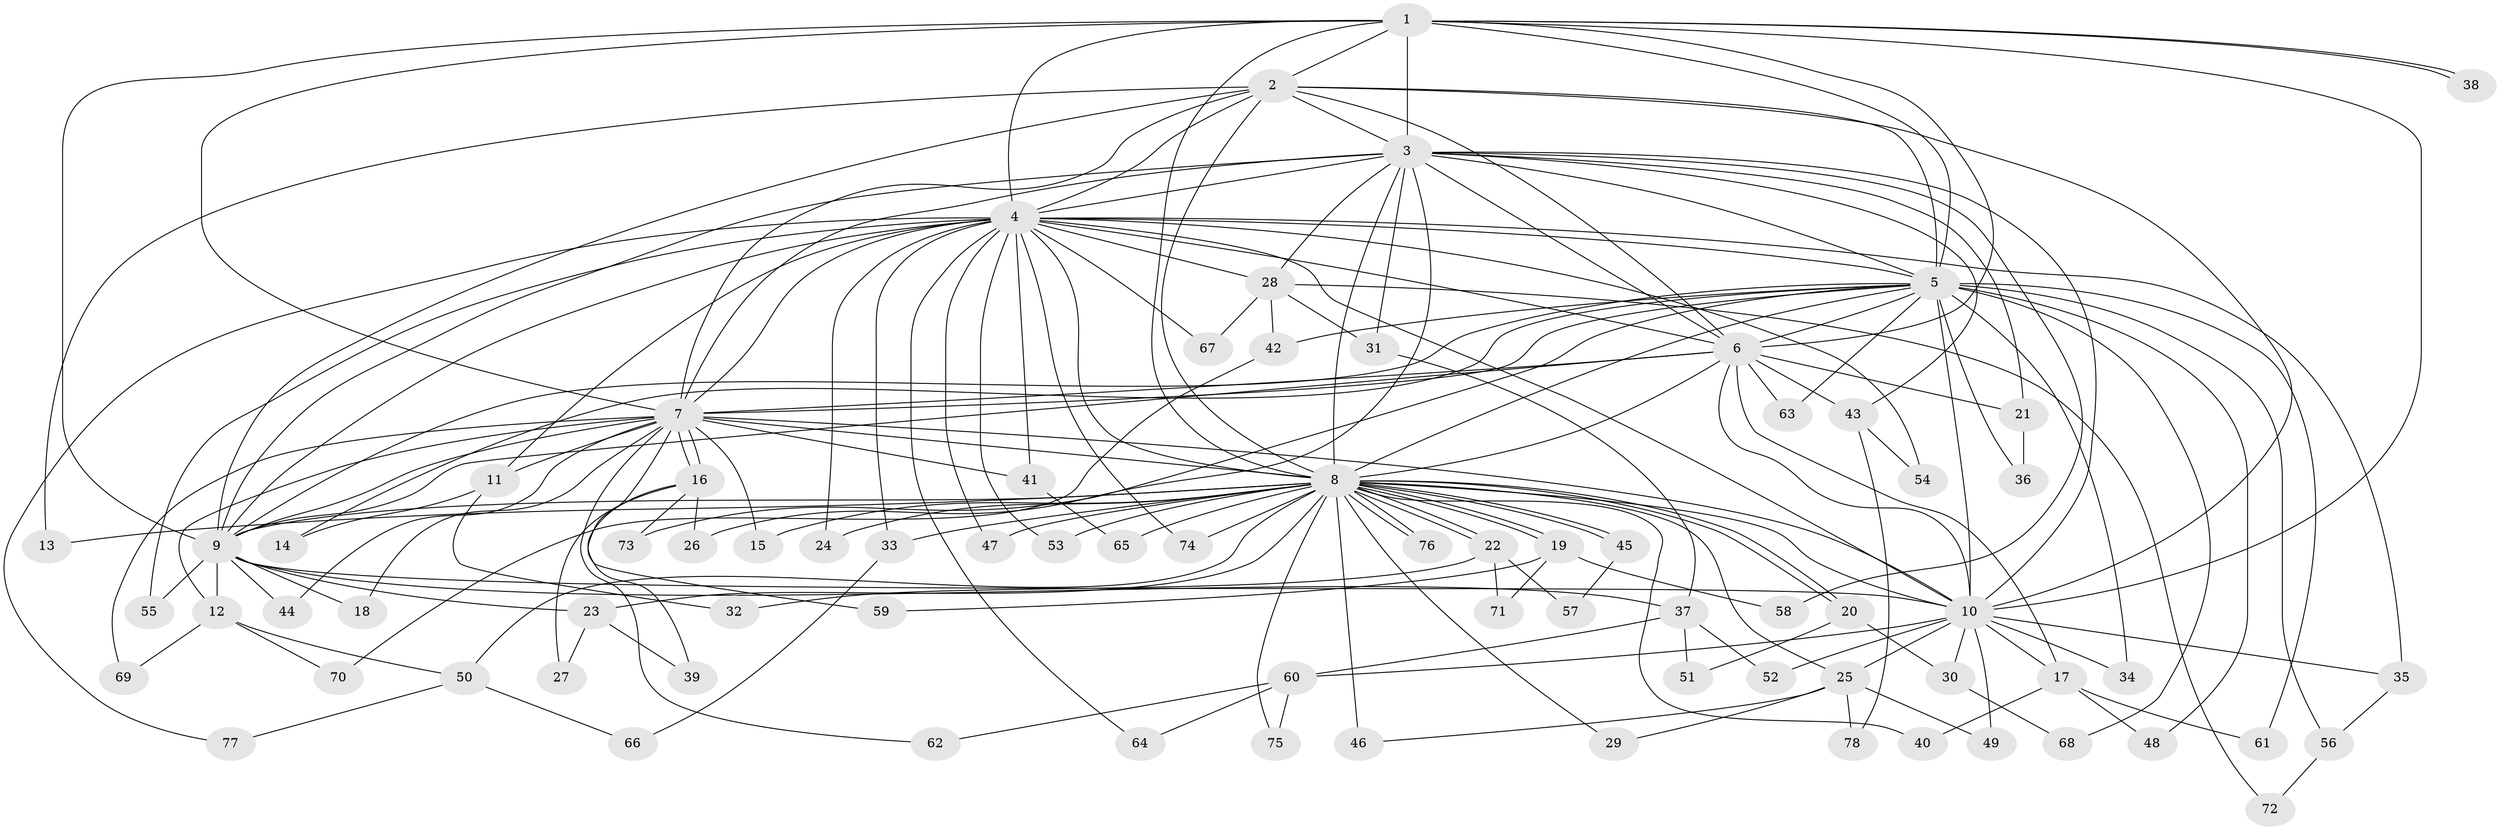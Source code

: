 // coarse degree distribution, {9: 0.01818181818181818, 14: 0.03636363636363636, 12: 0.01818181818181818, 27: 0.01818181818181818, 2: 0.4, 15: 0.01818181818181818, 4: 0.12727272727272726, 3: 0.16363636363636364, 5: 0.10909090909090909, 17: 0.01818181818181818, 1: 0.03636363636363636, 11: 0.01818181818181818, 20: 0.01818181818181818}
// Generated by graph-tools (version 1.1) at 2025/36/03/04/25 23:36:35]
// undirected, 78 vertices, 181 edges
graph export_dot {
  node [color=gray90,style=filled];
  1;
  2;
  3;
  4;
  5;
  6;
  7;
  8;
  9;
  10;
  11;
  12;
  13;
  14;
  15;
  16;
  17;
  18;
  19;
  20;
  21;
  22;
  23;
  24;
  25;
  26;
  27;
  28;
  29;
  30;
  31;
  32;
  33;
  34;
  35;
  36;
  37;
  38;
  39;
  40;
  41;
  42;
  43;
  44;
  45;
  46;
  47;
  48;
  49;
  50;
  51;
  52;
  53;
  54;
  55;
  56;
  57;
  58;
  59;
  60;
  61;
  62;
  63;
  64;
  65;
  66;
  67;
  68;
  69;
  70;
  71;
  72;
  73;
  74;
  75;
  76;
  77;
  78;
  1 -- 2;
  1 -- 3;
  1 -- 4;
  1 -- 5;
  1 -- 6;
  1 -- 7;
  1 -- 8;
  1 -- 9;
  1 -- 10;
  1 -- 38;
  1 -- 38;
  2 -- 3;
  2 -- 4;
  2 -- 5;
  2 -- 6;
  2 -- 7;
  2 -- 8;
  2 -- 9;
  2 -- 10;
  2 -- 13;
  3 -- 4;
  3 -- 5;
  3 -- 6;
  3 -- 7;
  3 -- 8;
  3 -- 9;
  3 -- 10;
  3 -- 21;
  3 -- 26;
  3 -- 28;
  3 -- 31;
  3 -- 43;
  3 -- 58;
  4 -- 5;
  4 -- 6;
  4 -- 7;
  4 -- 8;
  4 -- 9;
  4 -- 10;
  4 -- 11;
  4 -- 24;
  4 -- 28;
  4 -- 33;
  4 -- 35;
  4 -- 41;
  4 -- 47;
  4 -- 53;
  4 -- 54;
  4 -- 55;
  4 -- 64;
  4 -- 67;
  4 -- 74;
  4 -- 77;
  5 -- 6;
  5 -- 7;
  5 -- 8;
  5 -- 9;
  5 -- 10;
  5 -- 14;
  5 -- 34;
  5 -- 36;
  5 -- 42;
  5 -- 48;
  5 -- 56;
  5 -- 61;
  5 -- 63;
  5 -- 68;
  5 -- 73;
  6 -- 7;
  6 -- 8;
  6 -- 9;
  6 -- 10;
  6 -- 17;
  6 -- 21;
  6 -- 43;
  6 -- 63;
  7 -- 8;
  7 -- 9;
  7 -- 10;
  7 -- 11;
  7 -- 12;
  7 -- 15;
  7 -- 16;
  7 -- 16;
  7 -- 18;
  7 -- 41;
  7 -- 44;
  7 -- 59;
  7 -- 62;
  7 -- 69;
  8 -- 9;
  8 -- 10;
  8 -- 13;
  8 -- 15;
  8 -- 19;
  8 -- 19;
  8 -- 20;
  8 -- 20;
  8 -- 22;
  8 -- 22;
  8 -- 23;
  8 -- 24;
  8 -- 25;
  8 -- 29;
  8 -- 33;
  8 -- 40;
  8 -- 45;
  8 -- 45;
  8 -- 46;
  8 -- 47;
  8 -- 50;
  8 -- 53;
  8 -- 65;
  8 -- 74;
  8 -- 75;
  8 -- 76;
  8 -- 76;
  9 -- 10;
  9 -- 12;
  9 -- 18;
  9 -- 23;
  9 -- 37;
  9 -- 44;
  9 -- 55;
  10 -- 17;
  10 -- 25;
  10 -- 30;
  10 -- 34;
  10 -- 35;
  10 -- 49;
  10 -- 52;
  10 -- 60;
  11 -- 14;
  11 -- 32;
  12 -- 50;
  12 -- 69;
  12 -- 70;
  16 -- 26;
  16 -- 27;
  16 -- 39;
  16 -- 73;
  17 -- 40;
  17 -- 48;
  17 -- 61;
  19 -- 58;
  19 -- 59;
  19 -- 71;
  20 -- 30;
  20 -- 51;
  21 -- 36;
  22 -- 32;
  22 -- 57;
  22 -- 71;
  23 -- 27;
  23 -- 39;
  25 -- 29;
  25 -- 46;
  25 -- 49;
  25 -- 78;
  28 -- 31;
  28 -- 42;
  28 -- 67;
  28 -- 72;
  30 -- 68;
  31 -- 37;
  33 -- 66;
  35 -- 56;
  37 -- 51;
  37 -- 52;
  37 -- 60;
  41 -- 65;
  42 -- 70;
  43 -- 54;
  43 -- 78;
  45 -- 57;
  50 -- 66;
  50 -- 77;
  56 -- 72;
  60 -- 62;
  60 -- 64;
  60 -- 75;
}

